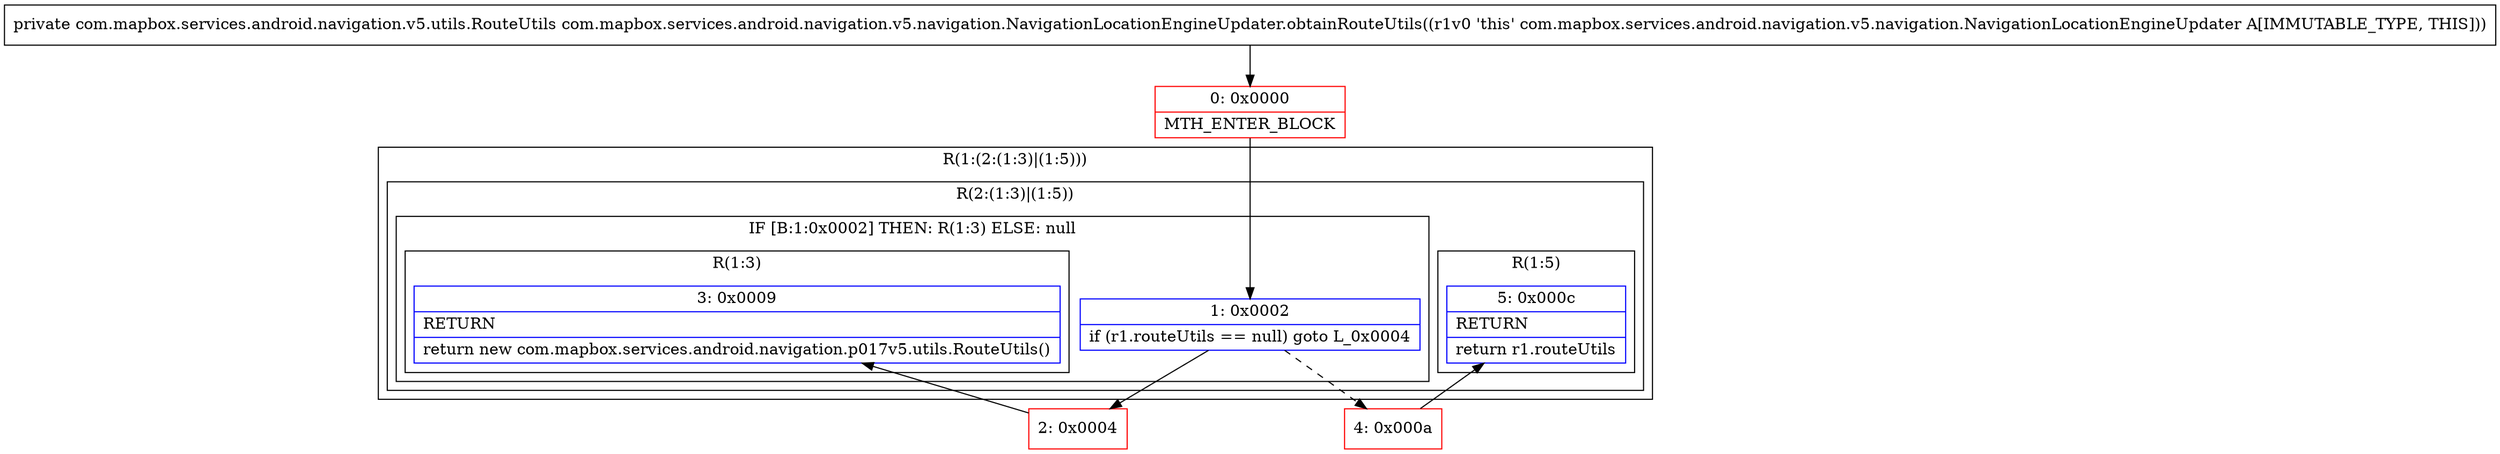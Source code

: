 digraph "CFG forcom.mapbox.services.android.navigation.v5.navigation.NavigationLocationEngineUpdater.obtainRouteUtils()Lcom\/mapbox\/services\/android\/navigation\/v5\/utils\/RouteUtils;" {
subgraph cluster_Region_749991282 {
label = "R(1:(2:(1:3)|(1:5)))";
node [shape=record,color=blue];
subgraph cluster_Region_33951457 {
label = "R(2:(1:3)|(1:5))";
node [shape=record,color=blue];
subgraph cluster_IfRegion_1223828520 {
label = "IF [B:1:0x0002] THEN: R(1:3) ELSE: null";
node [shape=record,color=blue];
Node_1 [shape=record,label="{1\:\ 0x0002|if (r1.routeUtils == null) goto L_0x0004\l}"];
subgraph cluster_Region_2012689080 {
label = "R(1:3)";
node [shape=record,color=blue];
Node_3 [shape=record,label="{3\:\ 0x0009|RETURN\l|return new com.mapbox.services.android.navigation.p017v5.utils.RouteUtils()\l}"];
}
}
subgraph cluster_Region_1146900817 {
label = "R(1:5)";
node [shape=record,color=blue];
Node_5 [shape=record,label="{5\:\ 0x000c|RETURN\l|return r1.routeUtils\l}"];
}
}
}
Node_0 [shape=record,color=red,label="{0\:\ 0x0000|MTH_ENTER_BLOCK\l}"];
Node_2 [shape=record,color=red,label="{2\:\ 0x0004}"];
Node_4 [shape=record,color=red,label="{4\:\ 0x000a}"];
MethodNode[shape=record,label="{private com.mapbox.services.android.navigation.v5.utils.RouteUtils com.mapbox.services.android.navigation.v5.navigation.NavigationLocationEngineUpdater.obtainRouteUtils((r1v0 'this' com.mapbox.services.android.navigation.v5.navigation.NavigationLocationEngineUpdater A[IMMUTABLE_TYPE, THIS])) }"];
MethodNode -> Node_0;
Node_1 -> Node_2;
Node_1 -> Node_4[style=dashed];
Node_0 -> Node_1;
Node_2 -> Node_3;
Node_4 -> Node_5;
}

